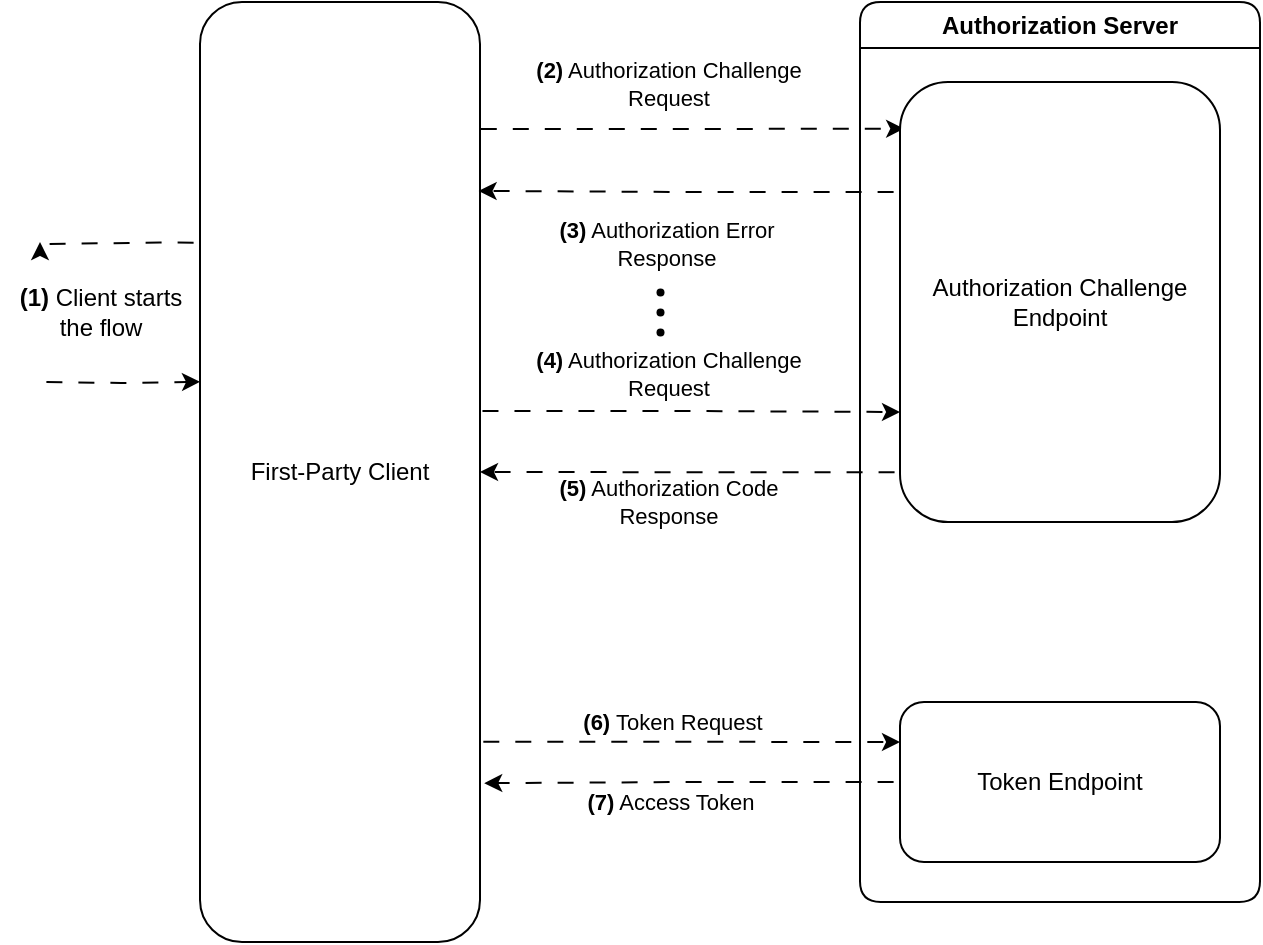 <mxfile version="24.7.7">
  <diagram id="prtHgNgQTEPvFCAcTncT" name="Page-1">
    <mxGraphModel dx="996" dy="663" grid="1" gridSize="10" guides="1" tooltips="1" connect="1" arrows="1" fold="1" page="1" pageScale="1" pageWidth="827" pageHeight="1169" background="#ffffff" math="0" shadow="0">
      <root>
        <mxCell id="0" />
        <mxCell id="1" parent="0" />
        <mxCell id="HWKYBD_FSk9Ay644-UqM-4" style="edgeStyle=orthogonalEdgeStyle;rounded=0;orthogonalLoop=1;jettySize=auto;html=1;exitX=0;exitY=0.256;exitDx=0;exitDy=0;exitPerimeter=0;flowAnimation=1;dashed=1;dashPattern=8 8;" edge="1" parent="1" source="HWKYBD_FSk9Ay644-UqM-1">
          <mxGeometry relative="1" as="geometry">
            <mxPoint x="30" y="520" as="targetPoint" />
            <Array as="points">
              <mxPoint x="90" y="520" />
              <mxPoint x="30" y="521" />
            </Array>
          </mxGeometry>
        </mxCell>
        <mxCell id="HWKYBD_FSk9Ay644-UqM-5" style="edgeStyle=orthogonalEdgeStyle;rounded=0;orthogonalLoop=1;jettySize=auto;html=1;exitX=0;exitY=0.404;exitDx=0;exitDy=0;exitPerimeter=0;endArrow=classic;endFill=1;startArrow=none;startFill=0;dashed=1;dashPattern=8 8;flowAnimation=1;entryX=0;entryY=0.404;entryDx=0;entryDy=0;entryPerimeter=0;" edge="1" parent="1" target="HWKYBD_FSk9Ay644-UqM-1">
          <mxGeometry relative="1" as="geometry">
            <mxPoint x="30" y="590" as="sourcePoint" />
          </mxGeometry>
        </mxCell>
        <mxCell id="HWKYBD_FSk9Ay644-UqM-9" style="edgeStyle=orthogonalEdgeStyle;rounded=0;orthogonalLoop=1;jettySize=auto;html=1;exitX=0.98;exitY=0.135;exitDx=0;exitDy=0;entryX=0.013;entryY=0.106;entryDx=0;entryDy=0;entryPerimeter=0;exitPerimeter=0;dashed=1;dashPattern=8 8;flowAnimation=1;" edge="1" parent="1" source="HWKYBD_FSk9Ay644-UqM-1" target="HWKYBD_FSk9Ay644-UqM-8">
          <mxGeometry relative="1" as="geometry" />
        </mxCell>
        <mxCell id="HWKYBD_FSk9Ay644-UqM-13" value="&lt;b&gt;(2)&lt;/b&gt; Authorization Challenge&lt;div&gt;Request&lt;/div&gt;" style="edgeLabel;html=1;align=center;verticalAlign=middle;resizable=0;points=[];" vertex="1" connectable="0" parent="HWKYBD_FSk9Ay644-UqM-9">
          <mxGeometry x="-0.215" relative="1" as="geometry">
            <mxPoint x="12" y="-23" as="offset" />
          </mxGeometry>
        </mxCell>
        <mxCell id="HWKYBD_FSk9Ay644-UqM-12" style="edgeStyle=orthogonalEdgeStyle;rounded=0;orthogonalLoop=1;jettySize=auto;html=1;exitX=0.986;exitY=0.435;exitDx=0;exitDy=0;entryX=0;entryY=0.75;entryDx=0;entryDy=0;exitPerimeter=0;dashed=1;dashPattern=8 8;flowAnimation=1;" edge="1" parent="1" source="HWKYBD_FSk9Ay644-UqM-1" target="HWKYBD_FSk9Ay644-UqM-8">
          <mxGeometry relative="1" as="geometry" />
        </mxCell>
        <mxCell id="HWKYBD_FSk9Ay644-UqM-16" value="&lt;b&gt;(4)&lt;/b&gt; Authorization Challenge&lt;div&gt;Request&lt;/div&gt;" style="edgeLabel;html=1;align=center;verticalAlign=middle;resizable=0;points=[];" vertex="1" connectable="0" parent="HWKYBD_FSk9Ay644-UqM-12">
          <mxGeometry x="-0.148" y="2" relative="1" as="geometry">
            <mxPoint x="5" y="-17" as="offset" />
          </mxGeometry>
        </mxCell>
        <mxCell id="HWKYBD_FSk9Ay644-UqM-21" style="edgeStyle=orthogonalEdgeStyle;rounded=0;orthogonalLoop=1;jettySize=auto;html=1;exitX=0.989;exitY=0.787;exitDx=0;exitDy=0;entryX=0;entryY=0.25;entryDx=0;entryDy=0;exitPerimeter=0;flowAnimation=1;dashed=1;dashPattern=8 8;" edge="1" parent="1" source="HWKYBD_FSk9Ay644-UqM-1" target="HWKYBD_FSk9Ay644-UqM-20">
          <mxGeometry relative="1" as="geometry" />
        </mxCell>
        <mxCell id="HWKYBD_FSk9Ay644-UqM-23" value="&lt;b&gt;(6)&lt;/b&gt; Token Request" style="edgeLabel;html=1;align=center;verticalAlign=middle;resizable=0;points=[];" vertex="1" connectable="0" parent="HWKYBD_FSk9Ay644-UqM-21">
          <mxGeometry x="-0.141" y="2" relative="1" as="geometry">
            <mxPoint x="6" y="-8" as="offset" />
          </mxGeometry>
        </mxCell>
        <mxCell id="HWKYBD_FSk9Ay644-UqM-1" value="First-Party Client" style="rounded=1;whiteSpace=wrap;html=1;glass=0;shadow=0;strokeColor=default;gradientColor=none;" vertex="1" parent="1">
          <mxGeometry x="110" y="400" width="140" height="470" as="geometry" />
        </mxCell>
        <mxCell id="HWKYBD_FSk9Ay644-UqM-6" value="&lt;b&gt;(1)&lt;/b&gt; Client starts&lt;div&gt;the flow&lt;/div&gt;" style="text;html=1;align=center;verticalAlign=middle;resizable=0;points=[];autosize=1;strokeColor=none;fillColor=none;" vertex="1" parent="1">
          <mxGeometry x="10" y="535" width="100" height="40" as="geometry" />
        </mxCell>
        <mxCell id="HWKYBD_FSk9Ay644-UqM-7" value="Authorization Server" style="swimlane;whiteSpace=wrap;html=1;rounded=1;" vertex="1" parent="1">
          <mxGeometry x="440" y="400" width="200" height="450" as="geometry" />
        </mxCell>
        <mxCell id="HWKYBD_FSk9Ay644-UqM-8" value="Authorization Challenge Endpoint" style="rounded=1;whiteSpace=wrap;html=1;" vertex="1" parent="HWKYBD_FSk9Ay644-UqM-7">
          <mxGeometry x="20" y="40" width="160" height="220" as="geometry" />
        </mxCell>
        <mxCell id="HWKYBD_FSk9Ay644-UqM-20" value="Token Endpoint" style="rounded=1;whiteSpace=wrap;html=1;" vertex="1" parent="HWKYBD_FSk9Ay644-UqM-7">
          <mxGeometry x="20" y="350" width="160" height="80" as="geometry" />
        </mxCell>
        <mxCell id="HWKYBD_FSk9Ay644-UqM-10" style="edgeStyle=orthogonalEdgeStyle;rounded=0;orthogonalLoop=1;jettySize=auto;html=1;exitX=0;exitY=0.25;exitDx=0;exitDy=0;entryX=0.995;entryY=0.201;entryDx=0;entryDy=0;entryPerimeter=0;dashed=1;dashPattern=8 8;flowAnimation=1;" edge="1" parent="1" source="HWKYBD_FSk9Ay644-UqM-8" target="HWKYBD_FSk9Ay644-UqM-1">
          <mxGeometry relative="1" as="geometry" />
        </mxCell>
        <mxCell id="HWKYBD_FSk9Ay644-UqM-14" value="&lt;b&gt;(3)&lt;/b&gt; Authorization Error&lt;div&gt;Response&lt;/div&gt;" style="edgeLabel;html=1;align=center;verticalAlign=middle;resizable=0;points=[];" vertex="1" connectable="0" parent="HWKYBD_FSk9Ay644-UqM-10">
          <mxGeometry x="0.115" y="-2" relative="1" as="geometry">
            <mxPoint y="28" as="offset" />
          </mxGeometry>
        </mxCell>
        <mxCell id="HWKYBD_FSk9Ay644-UqM-11" style="edgeStyle=orthogonalEdgeStyle;rounded=0;orthogonalLoop=1;jettySize=auto;html=1;exitX=0.003;exitY=0.887;exitDx=0;exitDy=0;exitPerimeter=0;dashed=1;dashPattern=8 8;flowAnimation=1;jumpStyle=none;" edge="1" parent="1" source="HWKYBD_FSk9Ay644-UqM-8" target="HWKYBD_FSk9Ay644-UqM-1">
          <mxGeometry relative="1" as="geometry">
            <mxPoint x="460" y="635" as="sourcePoint" />
          </mxGeometry>
        </mxCell>
        <mxCell id="HWKYBD_FSk9Ay644-UqM-19" value="&lt;b&gt;(5)&lt;/b&gt; Authorization Code&lt;div&gt;Response&lt;/div&gt;" style="edgeLabel;html=1;align=center;verticalAlign=middle;resizable=0;points=[];" vertex="1" connectable="0" parent="HWKYBD_FSk9Ay644-UqM-11">
          <mxGeometry x="0.177" y="-1" relative="1" as="geometry">
            <mxPoint x="7" y="16" as="offset" />
          </mxGeometry>
        </mxCell>
        <mxCell id="HWKYBD_FSk9Ay644-UqM-15" value="" style="shape=waypoint;sketch=0;size=6;pointerEvents=1;points=[];fillColor=none;resizable=0;rotatable=0;perimeter=centerPerimeter;snapToPoint=1;strokeWidth=0;" vertex="1" parent="1">
          <mxGeometry x="330" y="535" width="20" height="20" as="geometry" />
        </mxCell>
        <mxCell id="HWKYBD_FSk9Ay644-UqM-17" value="" style="shape=waypoint;sketch=0;size=6;pointerEvents=1;points=[];fillColor=none;resizable=0;rotatable=0;perimeter=centerPerimeter;snapToPoint=1;strokeWidth=0;" vertex="1" parent="1">
          <mxGeometry x="330" y="545" width="20" height="20" as="geometry" />
        </mxCell>
        <mxCell id="HWKYBD_FSk9Ay644-UqM-18" value="" style="shape=waypoint;sketch=0;size=6;pointerEvents=1;points=[];fillColor=none;resizable=0;rotatable=0;perimeter=centerPerimeter;snapToPoint=1;strokeWidth=0;" vertex="1" parent="1">
          <mxGeometry x="330" y="555" width="20" height="20" as="geometry" />
        </mxCell>
        <mxCell id="HWKYBD_FSk9Ay644-UqM-22" style="edgeStyle=orthogonalEdgeStyle;rounded=0;orthogonalLoop=1;jettySize=auto;html=1;exitX=0;exitY=0.5;exitDx=0;exitDy=0;entryX=1.015;entryY=0.831;entryDx=0;entryDy=0;entryPerimeter=0;flowAnimation=1;dashed=1;dashPattern=8 8;" edge="1" parent="1" source="HWKYBD_FSk9Ay644-UqM-20" target="HWKYBD_FSk9Ay644-UqM-1">
          <mxGeometry relative="1" as="geometry" />
        </mxCell>
        <mxCell id="HWKYBD_FSk9Ay644-UqM-24" value="&lt;b&gt;(7)&lt;/b&gt; Access Token" style="edgeLabel;html=1;align=center;verticalAlign=middle;resizable=0;points=[];" vertex="1" connectable="0" parent="HWKYBD_FSk9Ay644-UqM-22">
          <mxGeometry x="0.092" y="-3" relative="1" as="geometry">
            <mxPoint x="-2" y="12" as="offset" />
          </mxGeometry>
        </mxCell>
      </root>
    </mxGraphModel>
  </diagram>
</mxfile>
